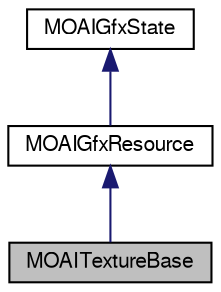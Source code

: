 digraph G
{
  edge [fontname="FreeSans",fontsize="10",labelfontname="FreeSans",labelfontsize="10"];
  node [fontname="FreeSans",fontsize="10",shape=record];
  Node1 [label="MOAITextureBase",height=0.2,width=0.4,color="black", fillcolor="grey75", style="filled" fontcolor="black"];
  Node2 -> Node1 [dir=back,color="midnightblue",fontsize="10",style="solid",fontname="FreeSans"];
  Node2 [label="MOAIGfxResource",height=0.2,width=0.4,color="black", fillcolor="white", style="filled",URL="$class_m_o_a_i_gfx_resource.html",tooltip="Base class for graphics resources owned by OpenGL. Implements resource lifecycle including restoratio..."];
  Node3 -> Node2 [dir=back,color="midnightblue",fontsize="10",style="solid",fontname="FreeSans"];
  Node3 [label="MOAIGfxState",height=0.2,width=0.4,color="black", fillcolor="white", style="filled",URL="$class_m_o_a_i_gfx_state.html",tooltip="Abstract base class for objects that represent changes to graphics state."];
}
